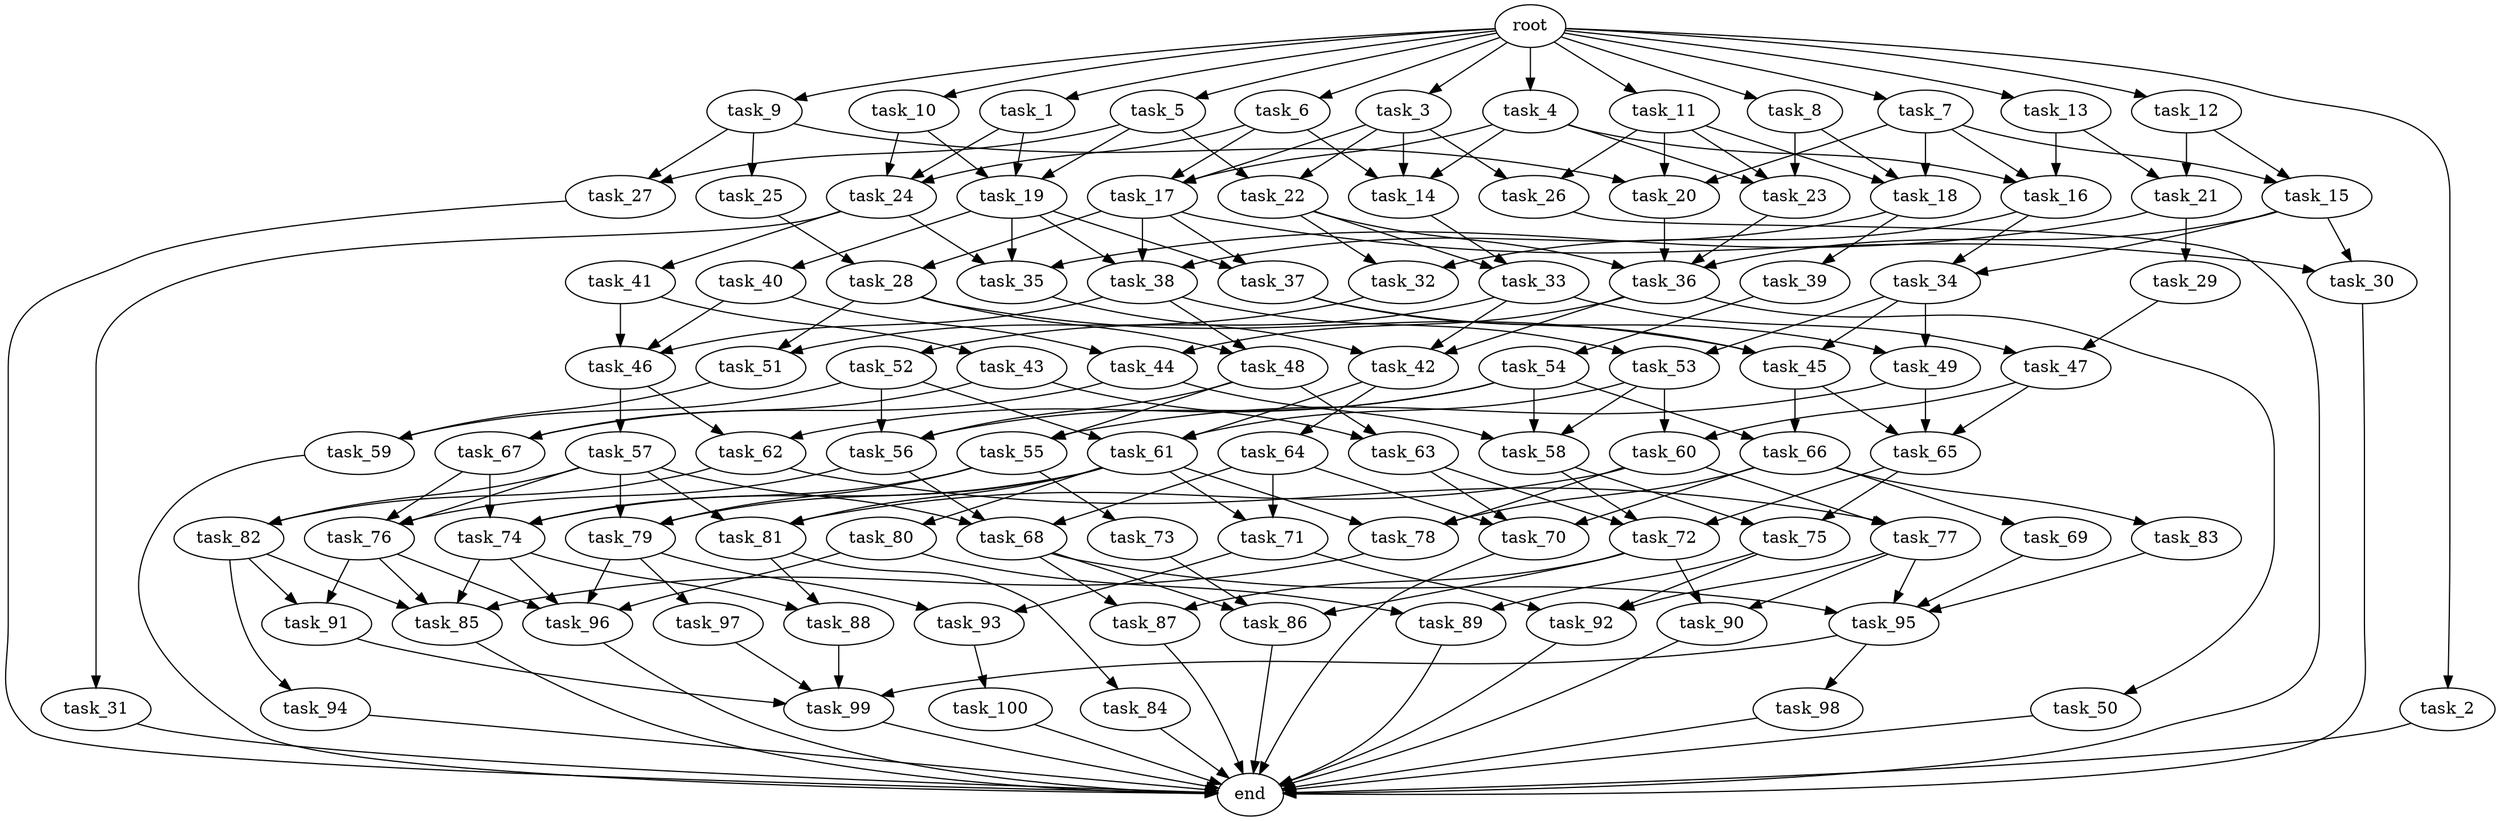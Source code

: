 digraph G {
  task_66 [size="2.770759e+09"];
  task_71 [size="2.209045e+09"];
  task_79 [size="2.842381e+09"];
  task_27 [size="1.756338e+09"];
  task_34 [size="4.054592e+09"];
  task_69 [size="3.218292e+09"];
  task_63 [size="1.233672e+09"];
  task_87 [size="1.190109e+09"];
  task_26 [size="4.616996e+09"];
  task_25 [size="1.330561e+09"];
  task_44 [size="2.396447e+09"];
  task_19 [size="3.682613e+09"];
  task_57 [size="1.349013e+08"];
  task_47 [size="3.320235e+09"];
  task_29 [size="2.842792e+09"];
  task_20 [size="1.922323e+09"];
  task_56 [size="7.187677e+08"];
  task_15 [size="3.683975e+08"];
  task_77 [size="5.745094e+08"];
  task_92 [size="4.283888e+09"];
  task_100 [size="2.984999e+09"];
  task_16 [size="5.307357e+08"];
  task_91 [size="2.714165e+09"];
  task_82 [size="3.913840e+09"];
  task_73 [size="3.804309e+08"];
  task_65 [size="4.022137e+09"];
  task_10 [size="1.418043e+09"];
  task_30 [size="1.536305e+09"];
  task_23 [size="3.335053e+09"];
  task_78 [size="1.084736e+09"];
  task_28 [size="4.951183e+08"];
  task_38 [size="2.390833e+09"];
  task_32 [size="1.587210e+08"];
  task_4 [size="1.219227e+08"];
  task_9 [size="1.201915e+09"];
  task_84 [size="1.443901e+09"];
  task_14 [size="3.270918e+09"];
  end [size="0.000000e+00"];
  task_83 [size="1.006477e+09"];
  task_90 [size="4.680237e+08"];
  task_59 [size="3.814875e+09"];
  task_12 [size="2.738729e+09"];
  task_46 [size="1.029348e+09"];
  task_36 [size="3.057275e+09"];
  task_40 [size="2.945534e+09"];
  task_62 [size="2.799772e+09"];
  task_45 [size="4.391138e+08"];
  task_53 [size="1.600363e+09"];
  task_24 [size="6.058750e+08"];
  task_33 [size="1.905543e+09"];
  task_89 [size="4.126991e+09"];
  task_94 [size="2.291393e+09"];
  task_41 [size="4.492593e+09"];
  task_72 [size="4.891983e+09"];
  task_18 [size="1.122582e+09"];
  task_64 [size="1.158016e+09"];
  task_54 [size="3.332353e+09"];
  task_95 [size="1.316119e+08"];
  task_70 [size="4.899726e+09"];
  task_11 [size="1.429088e+09"];
  task_43 [size="2.768153e+09"];
  task_88 [size="5.987637e+08"];
  task_96 [size="4.579679e+09"];
  task_6 [size="4.947033e+09"];
  task_42 [size="2.136427e+09"];
  task_17 [size="2.386076e+09"];
  task_22 [size="2.922940e+09"];
  task_93 [size="2.594046e+09"];
  task_98 [size="3.929932e+09"];
  task_97 [size="1.572657e+09"];
  task_58 [size="2.011477e+09"];
  task_67 [size="3.004917e+09"];
  root [size="0.000000e+00"];
  task_48 [size="3.774834e+09"];
  task_35 [size="1.323272e+09"];
  task_80 [size="1.593727e+09"];
  task_99 [size="3.864369e+09"];
  task_68 [size="9.619046e+07"];
  task_1 [size="2.462950e+09"];
  task_55 [size="2.959457e+09"];
  task_13 [size="9.575886e+08"];
  task_52 [size="1.322456e+08"];
  task_81 [size="3.513175e+09"];
  task_39 [size="6.707039e+07"];
  task_2 [size="9.291856e+08"];
  task_37 [size="4.695955e+09"];
  task_5 [size="8.293538e+08"];
  task_76 [size="1.060692e+09"];
  task_51 [size="4.786252e+09"];
  task_7 [size="1.756673e+09"];
  task_60 [size="9.753639e+07"];
  task_74 [size="4.018315e+09"];
  task_85 [size="4.296690e+09"];
  task_49 [size="7.031674e+08"];
  task_31 [size="1.544940e+09"];
  task_21 [size="2.789651e+09"];
  task_3 [size="2.296733e+09"];
  task_8 [size="2.380690e+09"];
  task_75 [size="3.494867e+09"];
  task_50 [size="2.435231e+09"];
  task_61 [size="2.102408e+09"];
  task_86 [size="2.789028e+09"];

  task_66 -> task_70 [size="2.770759e+08"];
  task_66 -> task_83 [size="2.770759e+08"];
  task_66 -> task_69 [size="2.770759e+08"];
  task_66 -> task_78 [size="2.770759e+08"];
  task_71 -> task_92 [size="2.209045e+08"];
  task_71 -> task_93 [size="2.209045e+08"];
  task_79 -> task_97 [size="1.894920e+08"];
  task_79 -> task_96 [size="1.894920e+08"];
  task_79 -> task_93 [size="1.894920e+08"];
  task_27 -> end [size="1.000000e-12"];
  task_34 -> task_49 [size="4.054592e+08"];
  task_34 -> task_53 [size="4.054592e+08"];
  task_34 -> task_45 [size="4.054592e+08"];
  task_69 -> task_95 [size="6.436583e+08"];
  task_63 -> task_70 [size="1.233672e+08"];
  task_63 -> task_72 [size="1.233672e+08"];
  task_87 -> end [size="1.000000e-12"];
  task_26 -> end [size="1.000000e-12"];
  task_25 -> task_28 [size="2.661122e+08"];
  task_44 -> task_58 [size="2.396447e+08"];
  task_44 -> task_67 [size="2.396447e+08"];
  task_19 -> task_37 [size="2.455076e+08"];
  task_19 -> task_40 [size="2.455076e+08"];
  task_19 -> task_38 [size="2.455076e+08"];
  task_19 -> task_35 [size="2.455076e+08"];
  task_57 -> task_68 [size="2.698026e+07"];
  task_57 -> task_76 [size="2.698026e+07"];
  task_57 -> task_81 [size="2.698026e+07"];
  task_57 -> task_79 [size="2.698026e+07"];
  task_57 -> task_82 [size="2.698026e+07"];
  task_47 -> task_60 [size="3.320235e+08"];
  task_47 -> task_65 [size="3.320235e+08"];
  task_29 -> task_47 [size="5.685584e+08"];
  task_20 -> task_36 [size="1.281549e+08"];
  task_56 -> task_68 [size="4.791785e+07"];
  task_56 -> task_76 [size="4.791785e+07"];
  task_15 -> task_36 [size="3.683975e+07"];
  task_15 -> task_34 [size="3.683975e+07"];
  task_15 -> task_30 [size="3.683975e+07"];
  task_77 -> task_90 [size="5.745094e+07"];
  task_77 -> task_95 [size="5.745094e+07"];
  task_77 -> task_92 [size="5.745094e+07"];
  task_92 -> end [size="1.000000e-12"];
  task_100 -> end [size="1.000000e-12"];
  task_16 -> task_34 [size="3.538238e+07"];
  task_16 -> task_32 [size="3.538238e+07"];
  task_91 -> task_99 [size="2.714165e+08"];
  task_82 -> task_94 [size="3.913840e+08"];
  task_82 -> task_91 [size="3.913840e+08"];
  task_82 -> task_85 [size="3.913840e+08"];
  task_73 -> task_86 [size="7.608618e+07"];
  task_65 -> task_75 [size="2.681425e+08"];
  task_65 -> task_72 [size="2.681425e+08"];
  task_10 -> task_19 [size="2.836087e+08"];
  task_10 -> task_24 [size="2.836087e+08"];
  task_30 -> end [size="1.000000e-12"];
  task_23 -> task_36 [size="2.223368e+08"];
  task_78 -> task_85 [size="7.231574e+07"];
  task_28 -> task_51 [size="4.951183e+07"];
  task_28 -> task_45 [size="4.951183e+07"];
  task_28 -> task_48 [size="4.951183e+07"];
  task_38 -> task_53 [size="1.593889e+08"];
  task_38 -> task_46 [size="1.593889e+08"];
  task_38 -> task_48 [size="1.593889e+08"];
  task_32 -> task_51 [size="1.587210e+07"];
  task_4 -> task_17 [size="2.438454e+07"];
  task_4 -> task_16 [size="2.438454e+07"];
  task_4 -> task_23 [size="2.438454e+07"];
  task_4 -> task_14 [size="2.438454e+07"];
  task_9 -> task_27 [size="2.403831e+08"];
  task_9 -> task_20 [size="2.403831e+08"];
  task_9 -> task_25 [size="2.403831e+08"];
  task_84 -> end [size="1.000000e-12"];
  task_14 -> task_33 [size="2.180612e+08"];
  task_83 -> task_95 [size="2.012953e+08"];
  task_90 -> end [size="1.000000e-12"];
  task_59 -> end [size="1.000000e-12"];
  task_12 -> task_21 [size="5.477457e+08"];
  task_12 -> task_15 [size="5.477457e+08"];
  task_46 -> task_57 [size="6.862321e+07"];
  task_46 -> task_62 [size="6.862321e+07"];
  task_36 -> task_50 [size="1.528638e+08"];
  task_36 -> task_42 [size="1.528638e+08"];
  task_36 -> task_44 [size="1.528638e+08"];
  task_40 -> task_46 [size="5.891068e+08"];
  task_40 -> task_44 [size="5.891068e+08"];
  task_62 -> task_77 [size="2.799772e+08"];
  task_62 -> task_82 [size="2.799772e+08"];
  task_45 -> task_66 [size="2.927426e+07"];
  task_45 -> task_65 [size="2.927426e+07"];
  task_53 -> task_58 [size="1.600363e+08"];
  task_53 -> task_60 [size="1.600363e+08"];
  task_53 -> task_61 [size="1.600363e+08"];
  task_24 -> task_31 [size="4.039167e+07"];
  task_24 -> task_41 [size="4.039167e+07"];
  task_24 -> task_35 [size="4.039167e+07"];
  task_33 -> task_47 [size="1.905543e+08"];
  task_33 -> task_52 [size="1.905543e+08"];
  task_33 -> task_42 [size="1.905543e+08"];
  task_89 -> end [size="1.000000e-12"];
  task_94 -> end [size="1.000000e-12"];
  task_41 -> task_46 [size="8.985187e+08"];
  task_41 -> task_43 [size="8.985187e+08"];
  task_72 -> task_87 [size="3.261322e+08"];
  task_72 -> task_90 [size="3.261322e+08"];
  task_72 -> task_86 [size="3.261322e+08"];
  task_18 -> task_38 [size="7.483882e+07"];
  task_18 -> task_39 [size="7.483882e+07"];
  task_64 -> task_68 [size="2.316032e+08"];
  task_64 -> task_70 [size="2.316032e+08"];
  task_64 -> task_71 [size="2.316032e+08"];
  task_54 -> task_58 [size="6.664707e+08"];
  task_54 -> task_56 [size="6.664707e+08"];
  task_54 -> task_66 [size="6.664707e+08"];
  task_54 -> task_62 [size="6.664707e+08"];
  task_95 -> task_99 [size="6.580593e+06"];
  task_95 -> task_98 [size="6.580593e+06"];
  task_70 -> end [size="1.000000e-12"];
  task_11 -> task_26 [size="2.858176e+08"];
  task_11 -> task_20 [size="2.858176e+08"];
  task_11 -> task_23 [size="2.858176e+08"];
  task_11 -> task_18 [size="2.858176e+08"];
  task_43 -> task_63 [size="5.536307e+08"];
  task_43 -> task_67 [size="5.536307e+08"];
  task_88 -> task_99 [size="5.987637e+07"];
  task_96 -> end [size="1.000000e-12"];
  task_6 -> task_17 [size="9.894065e+08"];
  task_6 -> task_24 [size="9.894065e+08"];
  task_6 -> task_14 [size="9.894065e+08"];
  task_42 -> task_64 [size="1.424285e+08"];
  task_42 -> task_61 [size="1.424285e+08"];
  task_17 -> task_37 [size="1.590717e+08"];
  task_17 -> task_28 [size="1.590717e+08"];
  task_17 -> task_38 [size="1.590717e+08"];
  task_17 -> task_30 [size="1.590717e+08"];
  task_22 -> task_36 [size="2.922940e+08"];
  task_22 -> task_32 [size="2.922940e+08"];
  task_22 -> task_33 [size="2.922940e+08"];
  task_93 -> task_100 [size="2.594046e+08"];
  task_98 -> end [size="1.000000e-12"];
  task_97 -> task_99 [size="3.145314e+08"];
  task_58 -> task_75 [size="1.340984e+08"];
  task_58 -> task_72 [size="1.340984e+08"];
  task_67 -> task_76 [size="3.004917e+08"];
  task_67 -> task_74 [size="3.004917e+08"];
  root -> task_4 [size="1.000000e-12"];
  root -> task_1 [size="1.000000e-12"];
  root -> task_7 [size="1.000000e-12"];
  root -> task_13 [size="1.000000e-12"];
  root -> task_8 [size="1.000000e-12"];
  root -> task_11 [size="1.000000e-12"];
  root -> task_2 [size="1.000000e-12"];
  root -> task_9 [size="1.000000e-12"];
  root -> task_6 [size="1.000000e-12"];
  root -> task_5 [size="1.000000e-12"];
  root -> task_12 [size="1.000000e-12"];
  root -> task_3 [size="1.000000e-12"];
  root -> task_10 [size="1.000000e-12"];
  task_48 -> task_63 [size="3.774834e+08"];
  task_48 -> task_56 [size="3.774834e+08"];
  task_48 -> task_55 [size="3.774834e+08"];
  task_35 -> task_42 [size="8.821811e+07"];
  task_80 -> task_96 [size="3.187455e+08"];
  task_80 -> task_89 [size="3.187455e+08"];
  task_99 -> end [size="1.000000e-12"];
  task_68 -> task_87 [size="6.412697e+06"];
  task_68 -> task_95 [size="6.412697e+06"];
  task_68 -> task_86 [size="6.412697e+06"];
  task_1 -> task_19 [size="4.925899e+08"];
  task_1 -> task_24 [size="4.925899e+08"];
  task_55 -> task_79 [size="2.959457e+08"];
  task_55 -> task_74 [size="2.959457e+08"];
  task_55 -> task_73 [size="2.959457e+08"];
  task_13 -> task_21 [size="1.915177e+08"];
  task_13 -> task_16 [size="1.915177e+08"];
  task_52 -> task_56 [size="2.644912e+07"];
  task_52 -> task_59 [size="2.644912e+07"];
  task_52 -> task_61 [size="2.644912e+07"];
  task_81 -> task_88 [size="2.342117e+08"];
  task_81 -> task_84 [size="2.342117e+08"];
  task_39 -> task_54 [size="1.341408e+07"];
  task_2 -> end [size="1.000000e-12"];
  task_37 -> task_49 [size="4.695955e+08"];
  task_37 -> task_45 [size="4.695955e+08"];
  task_5 -> task_19 [size="1.658708e+08"];
  task_5 -> task_27 [size="1.658708e+08"];
  task_5 -> task_22 [size="1.658708e+08"];
  task_76 -> task_96 [size="7.071282e+07"];
  task_76 -> task_91 [size="7.071282e+07"];
  task_76 -> task_85 [size="7.071282e+07"];
  task_51 -> task_59 [size="4.786252e+08"];
  task_7 -> task_16 [size="3.513346e+08"];
  task_7 -> task_20 [size="3.513346e+08"];
  task_7 -> task_15 [size="3.513346e+08"];
  task_7 -> task_18 [size="3.513346e+08"];
  task_60 -> task_81 [size="9.753639e+06"];
  task_60 -> task_77 [size="9.753639e+06"];
  task_60 -> task_78 [size="9.753639e+06"];
  task_74 -> task_88 [size="2.678877e+08"];
  task_74 -> task_96 [size="2.678877e+08"];
  task_74 -> task_85 [size="2.678877e+08"];
  task_85 -> end [size="1.000000e-12"];
  task_49 -> task_55 [size="7.031674e+07"];
  task_49 -> task_65 [size="7.031674e+07"];
  task_31 -> end [size="1.000000e-12"];
  task_21 -> task_29 [size="2.789651e+08"];
  task_21 -> task_35 [size="2.789651e+08"];
  task_3 -> task_17 [size="4.593465e+08"];
  task_3 -> task_26 [size="4.593465e+08"];
  task_3 -> task_22 [size="4.593465e+08"];
  task_3 -> task_14 [size="4.593465e+08"];
  task_8 -> task_23 [size="4.761379e+08"];
  task_8 -> task_18 [size="4.761379e+08"];
  task_75 -> task_92 [size="3.494867e+08"];
  task_75 -> task_89 [size="3.494867e+08"];
  task_50 -> end [size="1.000000e-12"];
  task_61 -> task_80 [size="1.401606e+08"];
  task_61 -> task_78 [size="1.401606e+08"];
  task_61 -> task_71 [size="1.401606e+08"];
  task_61 -> task_79 [size="1.401606e+08"];
  task_61 -> task_74 [size="1.401606e+08"];
  task_61 -> task_81 [size="1.401606e+08"];
  task_86 -> end [size="1.000000e-12"];
}

